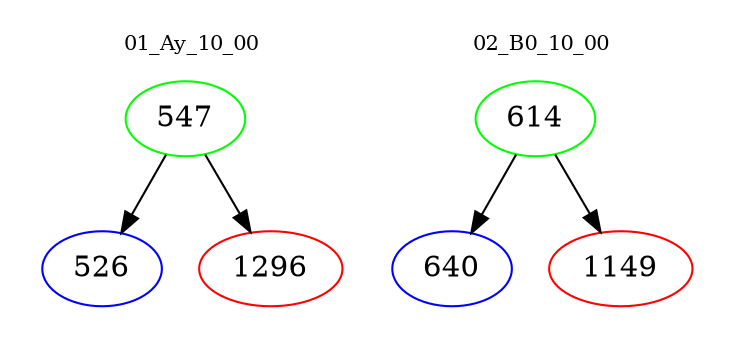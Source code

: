digraph{
subgraph cluster_0 {
color = white
label = "01_Ay_10_00";
fontsize=10;
T0_547 [label="547", color="green"]
T0_547 -> T0_526 [color="black"]
T0_526 [label="526", color="blue"]
T0_547 -> T0_1296 [color="black"]
T0_1296 [label="1296", color="red"]
}
subgraph cluster_1 {
color = white
label = "02_B0_10_00";
fontsize=10;
T1_614 [label="614", color="green"]
T1_614 -> T1_640 [color="black"]
T1_640 [label="640", color="blue"]
T1_614 -> T1_1149 [color="black"]
T1_1149 [label="1149", color="red"]
}
}
